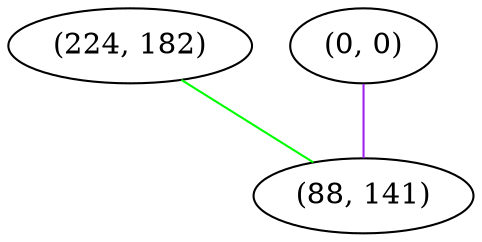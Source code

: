 graph "" {
"(224, 182)";
"(0, 0)";
"(88, 141)";
"(224, 182)" -- "(88, 141)"  [color=green, key=0, weight=2];
"(0, 0)" -- "(88, 141)"  [color=purple, key=0, weight=4];
}
